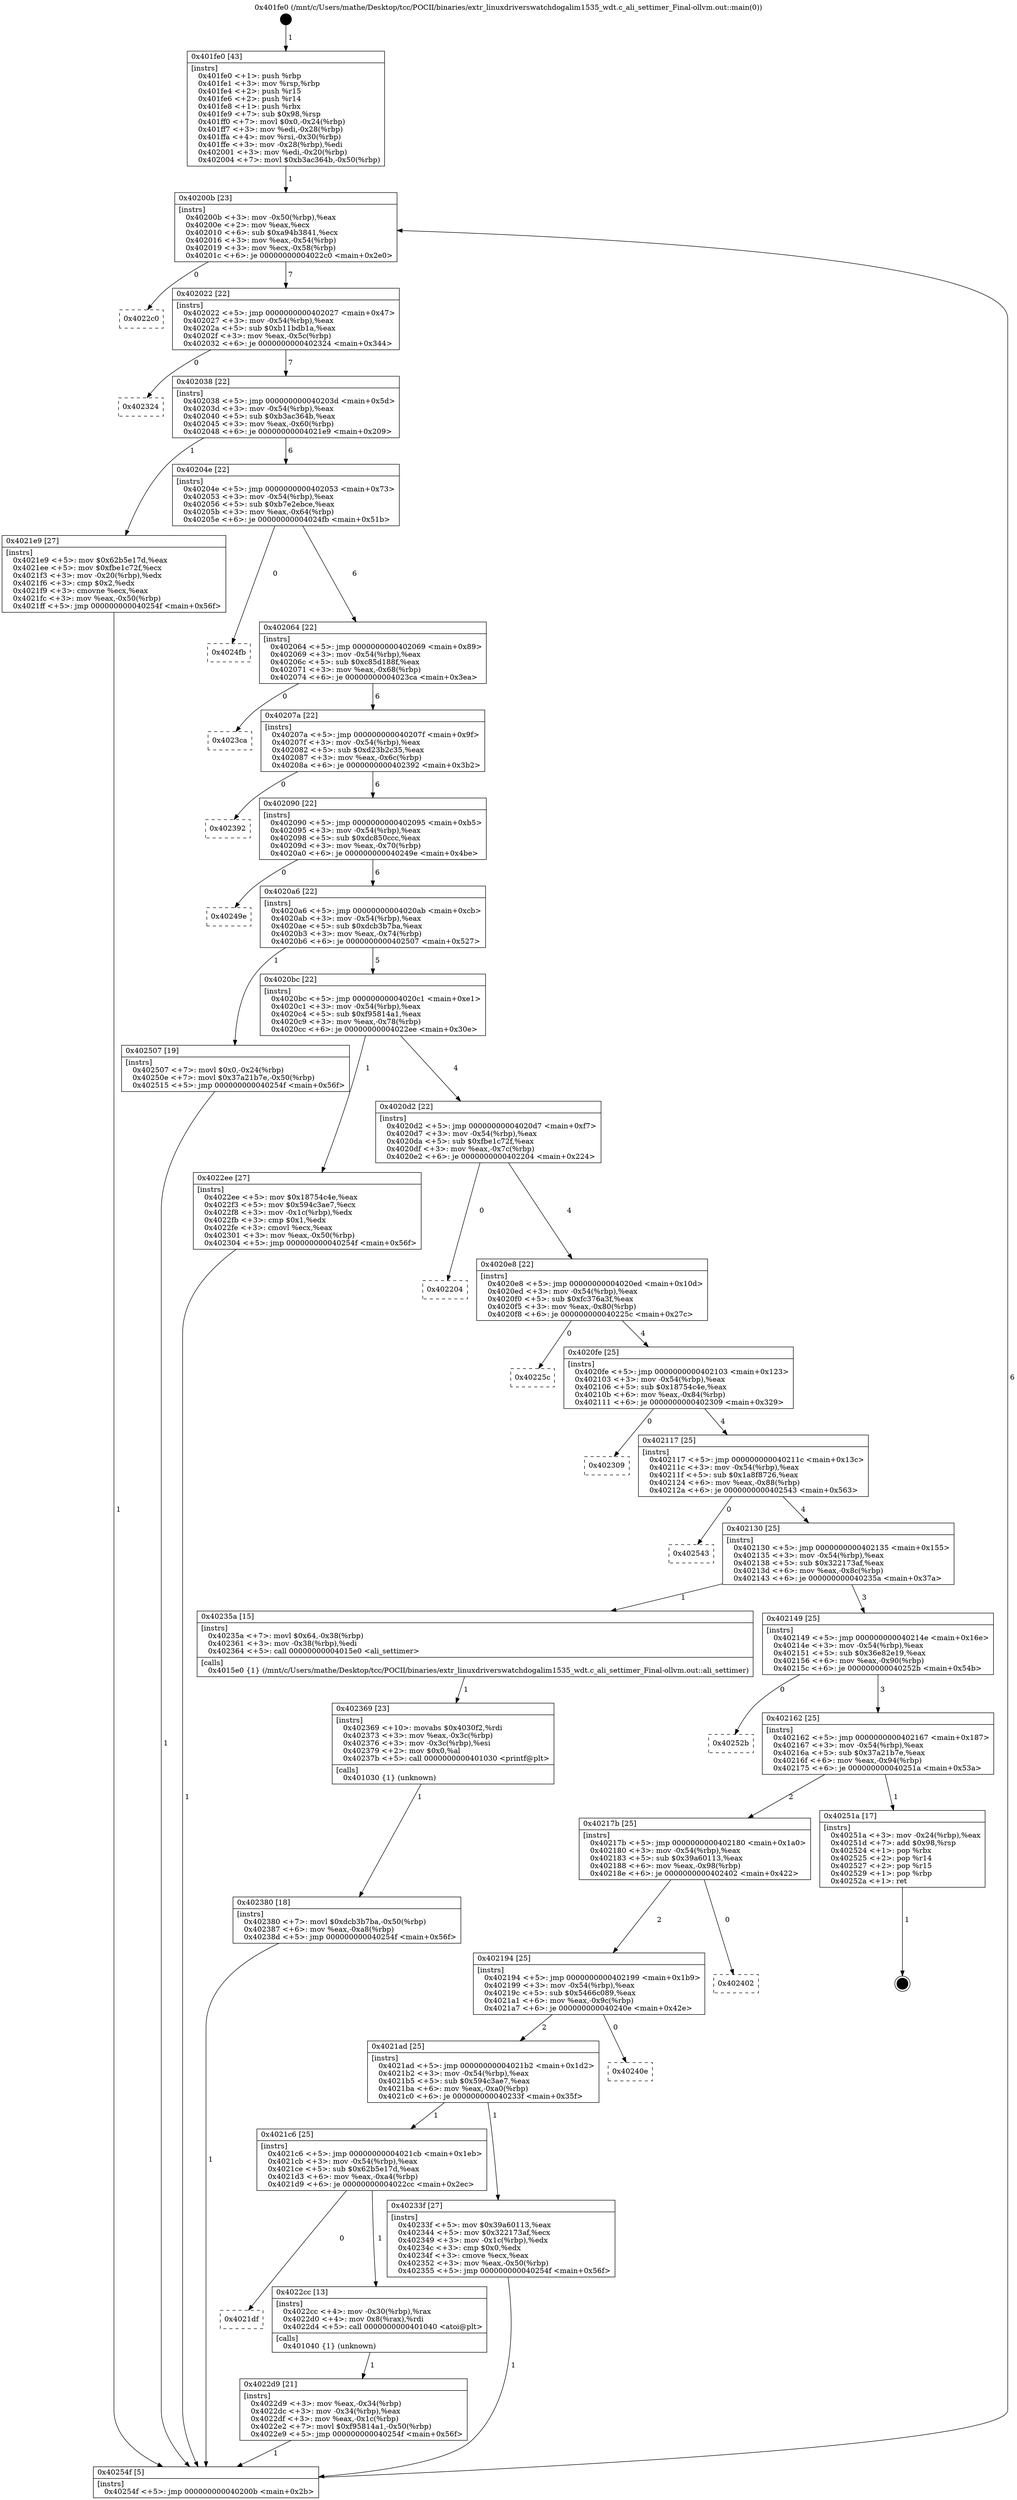 digraph "0x401fe0" {
  label = "0x401fe0 (/mnt/c/Users/mathe/Desktop/tcc/POCII/binaries/extr_linuxdriverswatchdogalim1535_wdt.c_ali_settimer_Final-ollvm.out::main(0))"
  labelloc = "t"
  node[shape=record]

  Entry [label="",width=0.3,height=0.3,shape=circle,fillcolor=black,style=filled]
  "0x40200b" [label="{
     0x40200b [23]\l
     | [instrs]\l
     &nbsp;&nbsp;0x40200b \<+3\>: mov -0x50(%rbp),%eax\l
     &nbsp;&nbsp;0x40200e \<+2\>: mov %eax,%ecx\l
     &nbsp;&nbsp;0x402010 \<+6\>: sub $0xa94b3841,%ecx\l
     &nbsp;&nbsp;0x402016 \<+3\>: mov %eax,-0x54(%rbp)\l
     &nbsp;&nbsp;0x402019 \<+3\>: mov %ecx,-0x58(%rbp)\l
     &nbsp;&nbsp;0x40201c \<+6\>: je 00000000004022c0 \<main+0x2e0\>\l
  }"]
  "0x4022c0" [label="{
     0x4022c0\l
  }", style=dashed]
  "0x402022" [label="{
     0x402022 [22]\l
     | [instrs]\l
     &nbsp;&nbsp;0x402022 \<+5\>: jmp 0000000000402027 \<main+0x47\>\l
     &nbsp;&nbsp;0x402027 \<+3\>: mov -0x54(%rbp),%eax\l
     &nbsp;&nbsp;0x40202a \<+5\>: sub $0xb11bdb1a,%eax\l
     &nbsp;&nbsp;0x40202f \<+3\>: mov %eax,-0x5c(%rbp)\l
     &nbsp;&nbsp;0x402032 \<+6\>: je 0000000000402324 \<main+0x344\>\l
  }"]
  Exit [label="",width=0.3,height=0.3,shape=circle,fillcolor=black,style=filled,peripheries=2]
  "0x402324" [label="{
     0x402324\l
  }", style=dashed]
  "0x402038" [label="{
     0x402038 [22]\l
     | [instrs]\l
     &nbsp;&nbsp;0x402038 \<+5\>: jmp 000000000040203d \<main+0x5d\>\l
     &nbsp;&nbsp;0x40203d \<+3\>: mov -0x54(%rbp),%eax\l
     &nbsp;&nbsp;0x402040 \<+5\>: sub $0xb3ac364b,%eax\l
     &nbsp;&nbsp;0x402045 \<+3\>: mov %eax,-0x60(%rbp)\l
     &nbsp;&nbsp;0x402048 \<+6\>: je 00000000004021e9 \<main+0x209\>\l
  }"]
  "0x402380" [label="{
     0x402380 [18]\l
     | [instrs]\l
     &nbsp;&nbsp;0x402380 \<+7\>: movl $0xdcb3b7ba,-0x50(%rbp)\l
     &nbsp;&nbsp;0x402387 \<+6\>: mov %eax,-0xa8(%rbp)\l
     &nbsp;&nbsp;0x40238d \<+5\>: jmp 000000000040254f \<main+0x56f\>\l
  }"]
  "0x4021e9" [label="{
     0x4021e9 [27]\l
     | [instrs]\l
     &nbsp;&nbsp;0x4021e9 \<+5\>: mov $0x62b5e17d,%eax\l
     &nbsp;&nbsp;0x4021ee \<+5\>: mov $0xfbe1c72f,%ecx\l
     &nbsp;&nbsp;0x4021f3 \<+3\>: mov -0x20(%rbp),%edx\l
     &nbsp;&nbsp;0x4021f6 \<+3\>: cmp $0x2,%edx\l
     &nbsp;&nbsp;0x4021f9 \<+3\>: cmovne %ecx,%eax\l
     &nbsp;&nbsp;0x4021fc \<+3\>: mov %eax,-0x50(%rbp)\l
     &nbsp;&nbsp;0x4021ff \<+5\>: jmp 000000000040254f \<main+0x56f\>\l
  }"]
  "0x40204e" [label="{
     0x40204e [22]\l
     | [instrs]\l
     &nbsp;&nbsp;0x40204e \<+5\>: jmp 0000000000402053 \<main+0x73\>\l
     &nbsp;&nbsp;0x402053 \<+3\>: mov -0x54(%rbp),%eax\l
     &nbsp;&nbsp;0x402056 \<+5\>: sub $0xb7e2ebce,%eax\l
     &nbsp;&nbsp;0x40205b \<+3\>: mov %eax,-0x64(%rbp)\l
     &nbsp;&nbsp;0x40205e \<+6\>: je 00000000004024fb \<main+0x51b\>\l
  }"]
  "0x40254f" [label="{
     0x40254f [5]\l
     | [instrs]\l
     &nbsp;&nbsp;0x40254f \<+5\>: jmp 000000000040200b \<main+0x2b\>\l
  }"]
  "0x401fe0" [label="{
     0x401fe0 [43]\l
     | [instrs]\l
     &nbsp;&nbsp;0x401fe0 \<+1\>: push %rbp\l
     &nbsp;&nbsp;0x401fe1 \<+3\>: mov %rsp,%rbp\l
     &nbsp;&nbsp;0x401fe4 \<+2\>: push %r15\l
     &nbsp;&nbsp;0x401fe6 \<+2\>: push %r14\l
     &nbsp;&nbsp;0x401fe8 \<+1\>: push %rbx\l
     &nbsp;&nbsp;0x401fe9 \<+7\>: sub $0x98,%rsp\l
     &nbsp;&nbsp;0x401ff0 \<+7\>: movl $0x0,-0x24(%rbp)\l
     &nbsp;&nbsp;0x401ff7 \<+3\>: mov %edi,-0x28(%rbp)\l
     &nbsp;&nbsp;0x401ffa \<+4\>: mov %rsi,-0x30(%rbp)\l
     &nbsp;&nbsp;0x401ffe \<+3\>: mov -0x28(%rbp),%edi\l
     &nbsp;&nbsp;0x402001 \<+3\>: mov %edi,-0x20(%rbp)\l
     &nbsp;&nbsp;0x402004 \<+7\>: movl $0xb3ac364b,-0x50(%rbp)\l
  }"]
  "0x402369" [label="{
     0x402369 [23]\l
     | [instrs]\l
     &nbsp;&nbsp;0x402369 \<+10\>: movabs $0x4030f2,%rdi\l
     &nbsp;&nbsp;0x402373 \<+3\>: mov %eax,-0x3c(%rbp)\l
     &nbsp;&nbsp;0x402376 \<+3\>: mov -0x3c(%rbp),%esi\l
     &nbsp;&nbsp;0x402379 \<+2\>: mov $0x0,%al\l
     &nbsp;&nbsp;0x40237b \<+5\>: call 0000000000401030 \<printf@plt\>\l
     | [calls]\l
     &nbsp;&nbsp;0x401030 \{1\} (unknown)\l
  }"]
  "0x4024fb" [label="{
     0x4024fb\l
  }", style=dashed]
  "0x402064" [label="{
     0x402064 [22]\l
     | [instrs]\l
     &nbsp;&nbsp;0x402064 \<+5\>: jmp 0000000000402069 \<main+0x89\>\l
     &nbsp;&nbsp;0x402069 \<+3\>: mov -0x54(%rbp),%eax\l
     &nbsp;&nbsp;0x40206c \<+5\>: sub $0xc85d188f,%eax\l
     &nbsp;&nbsp;0x402071 \<+3\>: mov %eax,-0x68(%rbp)\l
     &nbsp;&nbsp;0x402074 \<+6\>: je 00000000004023ca \<main+0x3ea\>\l
  }"]
  "0x4022d9" [label="{
     0x4022d9 [21]\l
     | [instrs]\l
     &nbsp;&nbsp;0x4022d9 \<+3\>: mov %eax,-0x34(%rbp)\l
     &nbsp;&nbsp;0x4022dc \<+3\>: mov -0x34(%rbp),%eax\l
     &nbsp;&nbsp;0x4022df \<+3\>: mov %eax,-0x1c(%rbp)\l
     &nbsp;&nbsp;0x4022e2 \<+7\>: movl $0xf95814a1,-0x50(%rbp)\l
     &nbsp;&nbsp;0x4022e9 \<+5\>: jmp 000000000040254f \<main+0x56f\>\l
  }"]
  "0x4023ca" [label="{
     0x4023ca\l
  }", style=dashed]
  "0x40207a" [label="{
     0x40207a [22]\l
     | [instrs]\l
     &nbsp;&nbsp;0x40207a \<+5\>: jmp 000000000040207f \<main+0x9f\>\l
     &nbsp;&nbsp;0x40207f \<+3\>: mov -0x54(%rbp),%eax\l
     &nbsp;&nbsp;0x402082 \<+5\>: sub $0xd23b2c35,%eax\l
     &nbsp;&nbsp;0x402087 \<+3\>: mov %eax,-0x6c(%rbp)\l
     &nbsp;&nbsp;0x40208a \<+6\>: je 0000000000402392 \<main+0x3b2\>\l
  }"]
  "0x4021df" [label="{
     0x4021df\l
  }", style=dashed]
  "0x402392" [label="{
     0x402392\l
  }", style=dashed]
  "0x402090" [label="{
     0x402090 [22]\l
     | [instrs]\l
     &nbsp;&nbsp;0x402090 \<+5\>: jmp 0000000000402095 \<main+0xb5\>\l
     &nbsp;&nbsp;0x402095 \<+3\>: mov -0x54(%rbp),%eax\l
     &nbsp;&nbsp;0x402098 \<+5\>: sub $0xdc850ccc,%eax\l
     &nbsp;&nbsp;0x40209d \<+3\>: mov %eax,-0x70(%rbp)\l
     &nbsp;&nbsp;0x4020a0 \<+6\>: je 000000000040249e \<main+0x4be\>\l
  }"]
  "0x4022cc" [label="{
     0x4022cc [13]\l
     | [instrs]\l
     &nbsp;&nbsp;0x4022cc \<+4\>: mov -0x30(%rbp),%rax\l
     &nbsp;&nbsp;0x4022d0 \<+4\>: mov 0x8(%rax),%rdi\l
     &nbsp;&nbsp;0x4022d4 \<+5\>: call 0000000000401040 \<atoi@plt\>\l
     | [calls]\l
     &nbsp;&nbsp;0x401040 \{1\} (unknown)\l
  }"]
  "0x40249e" [label="{
     0x40249e\l
  }", style=dashed]
  "0x4020a6" [label="{
     0x4020a6 [22]\l
     | [instrs]\l
     &nbsp;&nbsp;0x4020a6 \<+5\>: jmp 00000000004020ab \<main+0xcb\>\l
     &nbsp;&nbsp;0x4020ab \<+3\>: mov -0x54(%rbp),%eax\l
     &nbsp;&nbsp;0x4020ae \<+5\>: sub $0xdcb3b7ba,%eax\l
     &nbsp;&nbsp;0x4020b3 \<+3\>: mov %eax,-0x74(%rbp)\l
     &nbsp;&nbsp;0x4020b6 \<+6\>: je 0000000000402507 \<main+0x527\>\l
  }"]
  "0x4021c6" [label="{
     0x4021c6 [25]\l
     | [instrs]\l
     &nbsp;&nbsp;0x4021c6 \<+5\>: jmp 00000000004021cb \<main+0x1eb\>\l
     &nbsp;&nbsp;0x4021cb \<+3\>: mov -0x54(%rbp),%eax\l
     &nbsp;&nbsp;0x4021ce \<+5\>: sub $0x62b5e17d,%eax\l
     &nbsp;&nbsp;0x4021d3 \<+6\>: mov %eax,-0xa4(%rbp)\l
     &nbsp;&nbsp;0x4021d9 \<+6\>: je 00000000004022cc \<main+0x2ec\>\l
  }"]
  "0x402507" [label="{
     0x402507 [19]\l
     | [instrs]\l
     &nbsp;&nbsp;0x402507 \<+7\>: movl $0x0,-0x24(%rbp)\l
     &nbsp;&nbsp;0x40250e \<+7\>: movl $0x37a21b7e,-0x50(%rbp)\l
     &nbsp;&nbsp;0x402515 \<+5\>: jmp 000000000040254f \<main+0x56f\>\l
  }"]
  "0x4020bc" [label="{
     0x4020bc [22]\l
     | [instrs]\l
     &nbsp;&nbsp;0x4020bc \<+5\>: jmp 00000000004020c1 \<main+0xe1\>\l
     &nbsp;&nbsp;0x4020c1 \<+3\>: mov -0x54(%rbp),%eax\l
     &nbsp;&nbsp;0x4020c4 \<+5\>: sub $0xf95814a1,%eax\l
     &nbsp;&nbsp;0x4020c9 \<+3\>: mov %eax,-0x78(%rbp)\l
     &nbsp;&nbsp;0x4020cc \<+6\>: je 00000000004022ee \<main+0x30e\>\l
  }"]
  "0x40233f" [label="{
     0x40233f [27]\l
     | [instrs]\l
     &nbsp;&nbsp;0x40233f \<+5\>: mov $0x39a60113,%eax\l
     &nbsp;&nbsp;0x402344 \<+5\>: mov $0x322173af,%ecx\l
     &nbsp;&nbsp;0x402349 \<+3\>: mov -0x1c(%rbp),%edx\l
     &nbsp;&nbsp;0x40234c \<+3\>: cmp $0x0,%edx\l
     &nbsp;&nbsp;0x40234f \<+3\>: cmove %ecx,%eax\l
     &nbsp;&nbsp;0x402352 \<+3\>: mov %eax,-0x50(%rbp)\l
     &nbsp;&nbsp;0x402355 \<+5\>: jmp 000000000040254f \<main+0x56f\>\l
  }"]
  "0x4022ee" [label="{
     0x4022ee [27]\l
     | [instrs]\l
     &nbsp;&nbsp;0x4022ee \<+5\>: mov $0x18754c4e,%eax\l
     &nbsp;&nbsp;0x4022f3 \<+5\>: mov $0x594c3ae7,%ecx\l
     &nbsp;&nbsp;0x4022f8 \<+3\>: mov -0x1c(%rbp),%edx\l
     &nbsp;&nbsp;0x4022fb \<+3\>: cmp $0x1,%edx\l
     &nbsp;&nbsp;0x4022fe \<+3\>: cmovl %ecx,%eax\l
     &nbsp;&nbsp;0x402301 \<+3\>: mov %eax,-0x50(%rbp)\l
     &nbsp;&nbsp;0x402304 \<+5\>: jmp 000000000040254f \<main+0x56f\>\l
  }"]
  "0x4020d2" [label="{
     0x4020d2 [22]\l
     | [instrs]\l
     &nbsp;&nbsp;0x4020d2 \<+5\>: jmp 00000000004020d7 \<main+0xf7\>\l
     &nbsp;&nbsp;0x4020d7 \<+3\>: mov -0x54(%rbp),%eax\l
     &nbsp;&nbsp;0x4020da \<+5\>: sub $0xfbe1c72f,%eax\l
     &nbsp;&nbsp;0x4020df \<+3\>: mov %eax,-0x7c(%rbp)\l
     &nbsp;&nbsp;0x4020e2 \<+6\>: je 0000000000402204 \<main+0x224\>\l
  }"]
  "0x4021ad" [label="{
     0x4021ad [25]\l
     | [instrs]\l
     &nbsp;&nbsp;0x4021ad \<+5\>: jmp 00000000004021b2 \<main+0x1d2\>\l
     &nbsp;&nbsp;0x4021b2 \<+3\>: mov -0x54(%rbp),%eax\l
     &nbsp;&nbsp;0x4021b5 \<+5\>: sub $0x594c3ae7,%eax\l
     &nbsp;&nbsp;0x4021ba \<+6\>: mov %eax,-0xa0(%rbp)\l
     &nbsp;&nbsp;0x4021c0 \<+6\>: je 000000000040233f \<main+0x35f\>\l
  }"]
  "0x402204" [label="{
     0x402204\l
  }", style=dashed]
  "0x4020e8" [label="{
     0x4020e8 [22]\l
     | [instrs]\l
     &nbsp;&nbsp;0x4020e8 \<+5\>: jmp 00000000004020ed \<main+0x10d\>\l
     &nbsp;&nbsp;0x4020ed \<+3\>: mov -0x54(%rbp),%eax\l
     &nbsp;&nbsp;0x4020f0 \<+5\>: sub $0xfc376a3f,%eax\l
     &nbsp;&nbsp;0x4020f5 \<+3\>: mov %eax,-0x80(%rbp)\l
     &nbsp;&nbsp;0x4020f8 \<+6\>: je 000000000040225c \<main+0x27c\>\l
  }"]
  "0x40240e" [label="{
     0x40240e\l
  }", style=dashed]
  "0x40225c" [label="{
     0x40225c\l
  }", style=dashed]
  "0x4020fe" [label="{
     0x4020fe [25]\l
     | [instrs]\l
     &nbsp;&nbsp;0x4020fe \<+5\>: jmp 0000000000402103 \<main+0x123\>\l
     &nbsp;&nbsp;0x402103 \<+3\>: mov -0x54(%rbp),%eax\l
     &nbsp;&nbsp;0x402106 \<+5\>: sub $0x18754c4e,%eax\l
     &nbsp;&nbsp;0x40210b \<+6\>: mov %eax,-0x84(%rbp)\l
     &nbsp;&nbsp;0x402111 \<+6\>: je 0000000000402309 \<main+0x329\>\l
  }"]
  "0x402194" [label="{
     0x402194 [25]\l
     | [instrs]\l
     &nbsp;&nbsp;0x402194 \<+5\>: jmp 0000000000402199 \<main+0x1b9\>\l
     &nbsp;&nbsp;0x402199 \<+3\>: mov -0x54(%rbp),%eax\l
     &nbsp;&nbsp;0x40219c \<+5\>: sub $0x5466c089,%eax\l
     &nbsp;&nbsp;0x4021a1 \<+6\>: mov %eax,-0x9c(%rbp)\l
     &nbsp;&nbsp;0x4021a7 \<+6\>: je 000000000040240e \<main+0x42e\>\l
  }"]
  "0x402309" [label="{
     0x402309\l
  }", style=dashed]
  "0x402117" [label="{
     0x402117 [25]\l
     | [instrs]\l
     &nbsp;&nbsp;0x402117 \<+5\>: jmp 000000000040211c \<main+0x13c\>\l
     &nbsp;&nbsp;0x40211c \<+3\>: mov -0x54(%rbp),%eax\l
     &nbsp;&nbsp;0x40211f \<+5\>: sub $0x1a8f8726,%eax\l
     &nbsp;&nbsp;0x402124 \<+6\>: mov %eax,-0x88(%rbp)\l
     &nbsp;&nbsp;0x40212a \<+6\>: je 0000000000402543 \<main+0x563\>\l
  }"]
  "0x402402" [label="{
     0x402402\l
  }", style=dashed]
  "0x402543" [label="{
     0x402543\l
  }", style=dashed]
  "0x402130" [label="{
     0x402130 [25]\l
     | [instrs]\l
     &nbsp;&nbsp;0x402130 \<+5\>: jmp 0000000000402135 \<main+0x155\>\l
     &nbsp;&nbsp;0x402135 \<+3\>: mov -0x54(%rbp),%eax\l
     &nbsp;&nbsp;0x402138 \<+5\>: sub $0x322173af,%eax\l
     &nbsp;&nbsp;0x40213d \<+6\>: mov %eax,-0x8c(%rbp)\l
     &nbsp;&nbsp;0x402143 \<+6\>: je 000000000040235a \<main+0x37a\>\l
  }"]
  "0x40217b" [label="{
     0x40217b [25]\l
     | [instrs]\l
     &nbsp;&nbsp;0x40217b \<+5\>: jmp 0000000000402180 \<main+0x1a0\>\l
     &nbsp;&nbsp;0x402180 \<+3\>: mov -0x54(%rbp),%eax\l
     &nbsp;&nbsp;0x402183 \<+5\>: sub $0x39a60113,%eax\l
     &nbsp;&nbsp;0x402188 \<+6\>: mov %eax,-0x98(%rbp)\l
     &nbsp;&nbsp;0x40218e \<+6\>: je 0000000000402402 \<main+0x422\>\l
  }"]
  "0x40235a" [label="{
     0x40235a [15]\l
     | [instrs]\l
     &nbsp;&nbsp;0x40235a \<+7\>: movl $0x64,-0x38(%rbp)\l
     &nbsp;&nbsp;0x402361 \<+3\>: mov -0x38(%rbp),%edi\l
     &nbsp;&nbsp;0x402364 \<+5\>: call 00000000004015e0 \<ali_settimer\>\l
     | [calls]\l
     &nbsp;&nbsp;0x4015e0 \{1\} (/mnt/c/Users/mathe/Desktop/tcc/POCII/binaries/extr_linuxdriverswatchdogalim1535_wdt.c_ali_settimer_Final-ollvm.out::ali_settimer)\l
  }"]
  "0x402149" [label="{
     0x402149 [25]\l
     | [instrs]\l
     &nbsp;&nbsp;0x402149 \<+5\>: jmp 000000000040214e \<main+0x16e\>\l
     &nbsp;&nbsp;0x40214e \<+3\>: mov -0x54(%rbp),%eax\l
     &nbsp;&nbsp;0x402151 \<+5\>: sub $0x36e82e19,%eax\l
     &nbsp;&nbsp;0x402156 \<+6\>: mov %eax,-0x90(%rbp)\l
     &nbsp;&nbsp;0x40215c \<+6\>: je 000000000040252b \<main+0x54b\>\l
  }"]
  "0x40251a" [label="{
     0x40251a [17]\l
     | [instrs]\l
     &nbsp;&nbsp;0x40251a \<+3\>: mov -0x24(%rbp),%eax\l
     &nbsp;&nbsp;0x40251d \<+7\>: add $0x98,%rsp\l
     &nbsp;&nbsp;0x402524 \<+1\>: pop %rbx\l
     &nbsp;&nbsp;0x402525 \<+2\>: pop %r14\l
     &nbsp;&nbsp;0x402527 \<+2\>: pop %r15\l
     &nbsp;&nbsp;0x402529 \<+1\>: pop %rbp\l
     &nbsp;&nbsp;0x40252a \<+1\>: ret\l
  }"]
  "0x40252b" [label="{
     0x40252b\l
  }", style=dashed]
  "0x402162" [label="{
     0x402162 [25]\l
     | [instrs]\l
     &nbsp;&nbsp;0x402162 \<+5\>: jmp 0000000000402167 \<main+0x187\>\l
     &nbsp;&nbsp;0x402167 \<+3\>: mov -0x54(%rbp),%eax\l
     &nbsp;&nbsp;0x40216a \<+5\>: sub $0x37a21b7e,%eax\l
     &nbsp;&nbsp;0x40216f \<+6\>: mov %eax,-0x94(%rbp)\l
     &nbsp;&nbsp;0x402175 \<+6\>: je 000000000040251a \<main+0x53a\>\l
  }"]
  Entry -> "0x401fe0" [label=" 1"]
  "0x40200b" -> "0x4022c0" [label=" 0"]
  "0x40200b" -> "0x402022" [label=" 7"]
  "0x40251a" -> Exit [label=" 1"]
  "0x402022" -> "0x402324" [label=" 0"]
  "0x402022" -> "0x402038" [label=" 7"]
  "0x402507" -> "0x40254f" [label=" 1"]
  "0x402038" -> "0x4021e9" [label=" 1"]
  "0x402038" -> "0x40204e" [label=" 6"]
  "0x4021e9" -> "0x40254f" [label=" 1"]
  "0x401fe0" -> "0x40200b" [label=" 1"]
  "0x40254f" -> "0x40200b" [label=" 6"]
  "0x402380" -> "0x40254f" [label=" 1"]
  "0x40204e" -> "0x4024fb" [label=" 0"]
  "0x40204e" -> "0x402064" [label=" 6"]
  "0x402369" -> "0x402380" [label=" 1"]
  "0x402064" -> "0x4023ca" [label=" 0"]
  "0x402064" -> "0x40207a" [label=" 6"]
  "0x40235a" -> "0x402369" [label=" 1"]
  "0x40207a" -> "0x402392" [label=" 0"]
  "0x40207a" -> "0x402090" [label=" 6"]
  "0x40233f" -> "0x40254f" [label=" 1"]
  "0x402090" -> "0x40249e" [label=" 0"]
  "0x402090" -> "0x4020a6" [label=" 6"]
  "0x4022ee" -> "0x40254f" [label=" 1"]
  "0x4020a6" -> "0x402507" [label=" 1"]
  "0x4020a6" -> "0x4020bc" [label=" 5"]
  "0x4022cc" -> "0x4022d9" [label=" 1"]
  "0x4020bc" -> "0x4022ee" [label=" 1"]
  "0x4020bc" -> "0x4020d2" [label=" 4"]
  "0x4021c6" -> "0x4021df" [label=" 0"]
  "0x4020d2" -> "0x402204" [label=" 0"]
  "0x4020d2" -> "0x4020e8" [label=" 4"]
  "0x4022d9" -> "0x40254f" [label=" 1"]
  "0x4020e8" -> "0x40225c" [label=" 0"]
  "0x4020e8" -> "0x4020fe" [label=" 4"]
  "0x4021ad" -> "0x4021c6" [label=" 1"]
  "0x4020fe" -> "0x402309" [label=" 0"]
  "0x4020fe" -> "0x402117" [label=" 4"]
  "0x4021c6" -> "0x4022cc" [label=" 1"]
  "0x402117" -> "0x402543" [label=" 0"]
  "0x402117" -> "0x402130" [label=" 4"]
  "0x402194" -> "0x4021ad" [label=" 2"]
  "0x402130" -> "0x40235a" [label=" 1"]
  "0x402130" -> "0x402149" [label=" 3"]
  "0x4021ad" -> "0x40233f" [label=" 1"]
  "0x402149" -> "0x40252b" [label=" 0"]
  "0x402149" -> "0x402162" [label=" 3"]
  "0x40217b" -> "0x402194" [label=" 2"]
  "0x402162" -> "0x40251a" [label=" 1"]
  "0x402162" -> "0x40217b" [label=" 2"]
  "0x402194" -> "0x40240e" [label=" 0"]
  "0x40217b" -> "0x402402" [label=" 0"]
}
